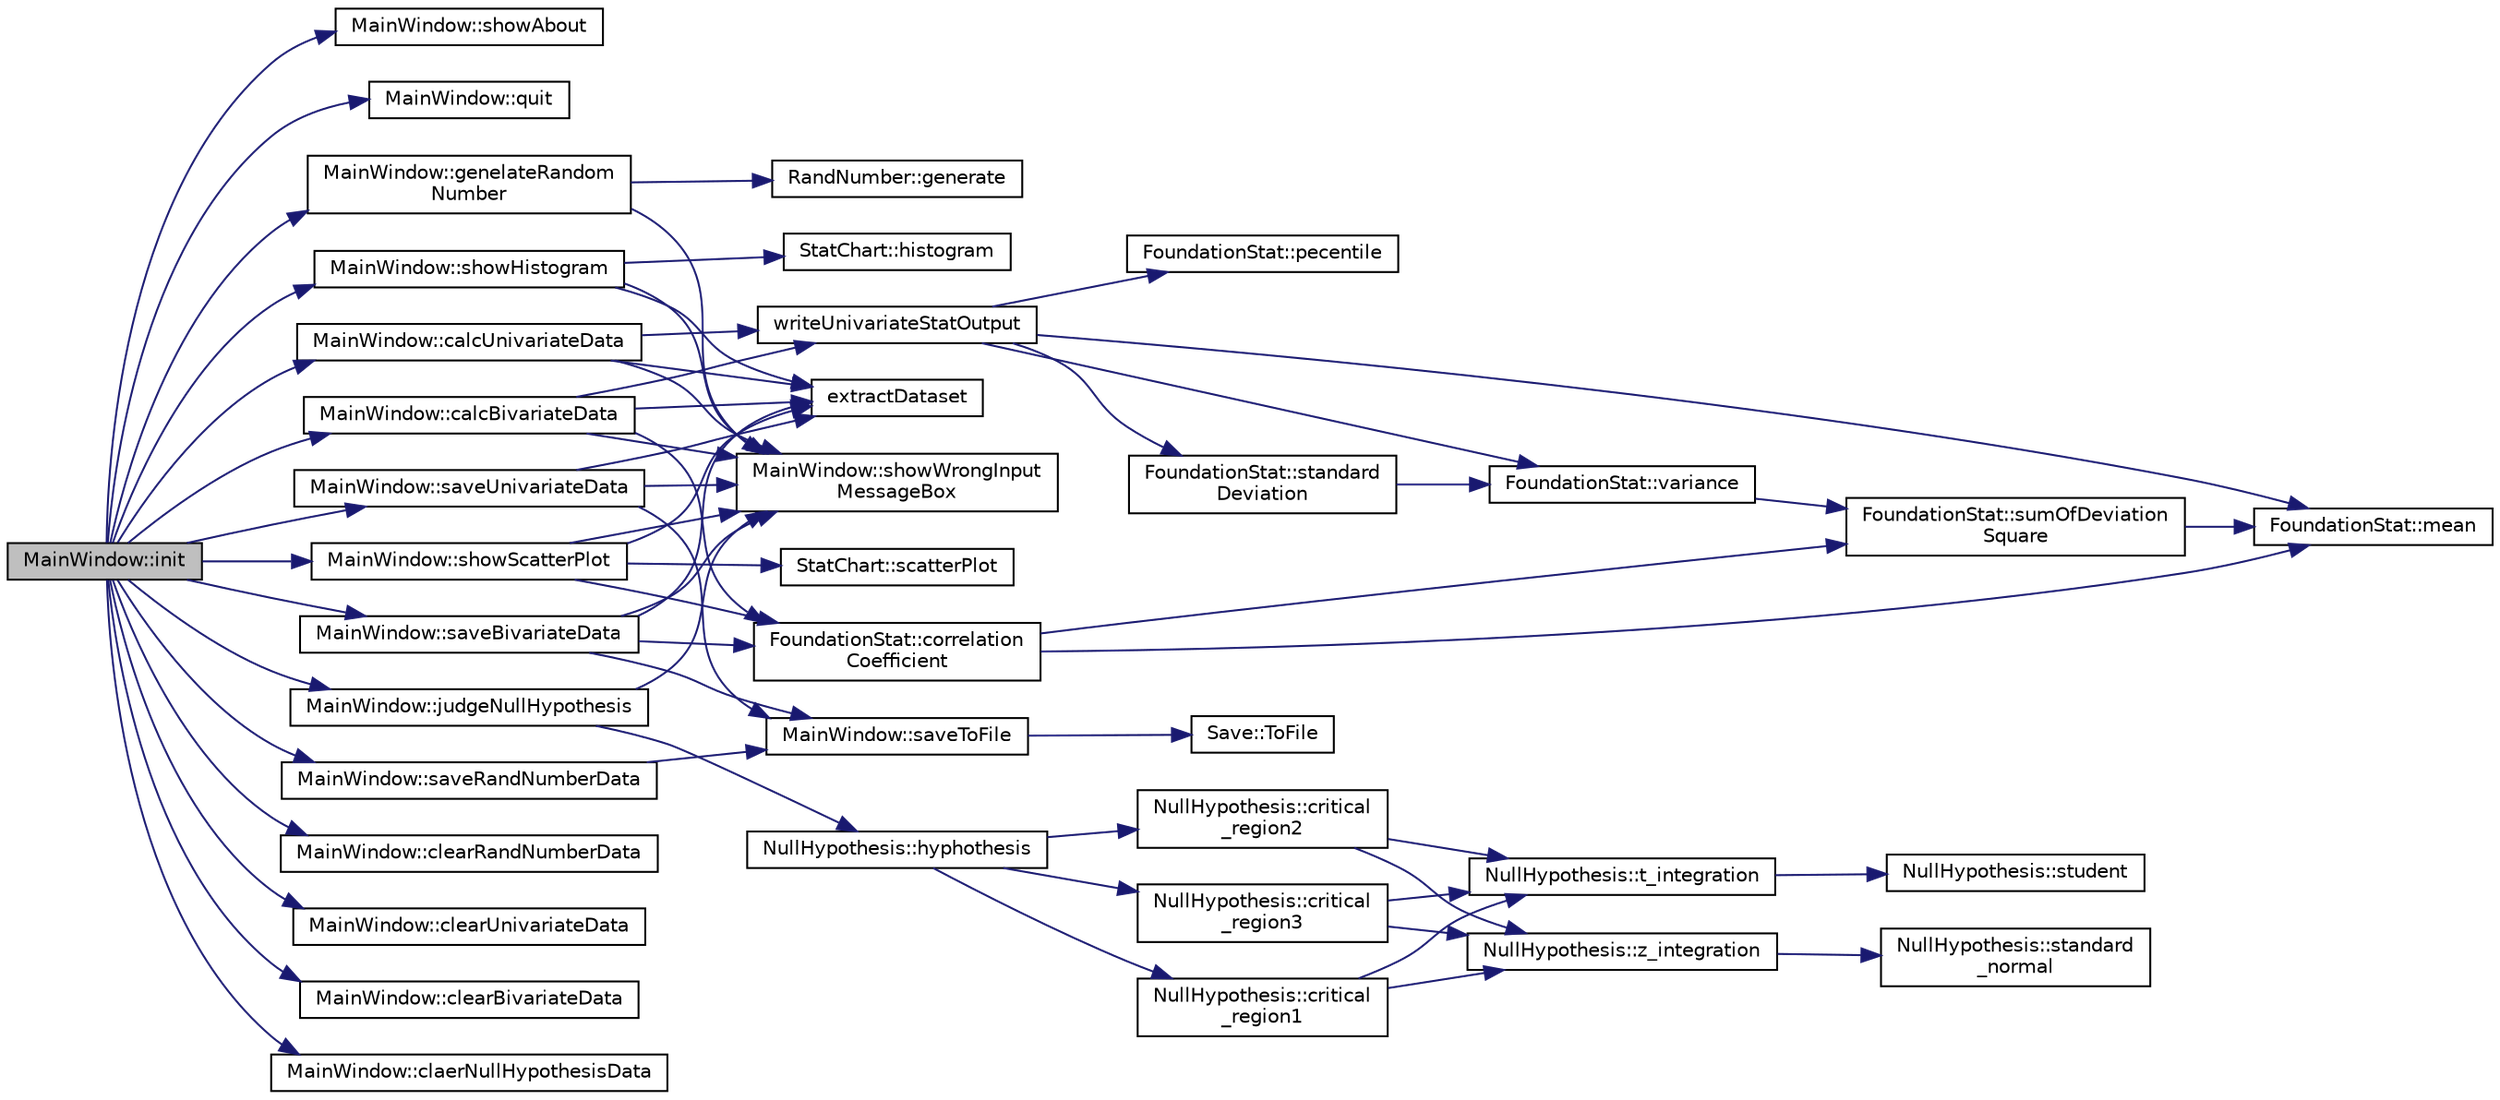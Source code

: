 digraph "MainWindow::init"
{
  bgcolor="transparent";
  edge [fontname="Helvetica",fontsize="10",labelfontname="Helvetica",labelfontsize="10"];
  node [fontname="Helvetica",fontsize="10",shape=record];
  rankdir="LR";
  Node89 [label="MainWindow::init",height=0.2,width=0.4,color="black", fillcolor="grey75", style="filled", fontcolor="black"];
  Node89 -> Node90 [color="midnightblue",fontsize="10",style="solid",fontname="Helvetica"];
  Node90 [label="MainWindow::showAbout",height=0.2,width=0.4,color="black",URL="$class_main_window.html#aa3aa0f3ce42e748b931d6211921ea197",tooltip="프로그램의 정보를 메시지박스로 출력합니다. "];
  Node89 -> Node91 [color="midnightblue",fontsize="10",style="solid",fontname="Helvetica"];
  Node91 [label="MainWindow::quit",height=0.2,width=0.4,color="black",URL="$class_main_window.html#a542a7527ced73b2c9bc14f8dc9661a66",tooltip="프로그램을 종료합니다. "];
  Node89 -> Node92 [color="midnightblue",fontsize="10",style="solid",fontname="Helvetica"];
  Node92 [label="MainWindow::genelateRandom\lNumber",height=0.2,width=0.4,color="black",URL="$class_main_window.html#a02558647ad7d371d5499604f2786e745",tooltip="난수를 생성하고 결과를 업데이트합니다. "];
  Node92 -> Node93 [color="midnightblue",fontsize="10",style="solid",fontname="Helvetica"];
  Node93 [label="RandNumber::generate",height=0.2,width=0.4,color="black",URL="$class_rand_number.html#ab713f0ef78330be54147ec3b6cba8b97",tooltip="난수를 생성합니다. "];
  Node92 -> Node94 [color="midnightblue",fontsize="10",style="solid",fontname="Helvetica"];
  Node94 [label="MainWindow::showWrongInput\lMessageBox",height=0.2,width=0.4,color="black",URL="$class_main_window.html#ab550cad5c29365827496dfe01bf5409b",tooltip="잘못된 입력에 대한 경고 메시지를 출력합니다. "];
  Node89 -> Node95 [color="midnightblue",fontsize="10",style="solid",fontname="Helvetica"];
  Node95 [label="MainWindow::clearRandNumberData",height=0.2,width=0.4,color="black",URL="$class_main_window.html#a78c31de83fb8b69dae8ef1377c31e845",tooltip="난수생성 관련 eidt컴포넌트를 초기화합니다. "];
  Node89 -> Node96 [color="midnightblue",fontsize="10",style="solid",fontname="Helvetica"];
  Node96 [label="MainWindow::saveRandNumberData",height=0.2,width=0.4,color="black",URL="$class_main_window.html#a305e69adc3b6a7217f7b91cf13e6a710",tooltip="생성된 난수들을 파일로 저장합니다. "];
  Node96 -> Node97 [color="midnightblue",fontsize="10",style="solid",fontname="Helvetica"];
  Node97 [label="MainWindow::saveToFile",height=0.2,width=0.4,color="black",URL="$class_main_window.html#a9ad7bdea1ad897bca9007f40b6cbee8f",tooltip="파일 다이얼로그를 사용하여 텍스트를 파일로 저장합니다. "];
  Node97 -> Node98 [color="midnightblue",fontsize="10",style="solid",fontname="Helvetica"];
  Node98 [label="Save::ToFile",height=0.2,width=0.4,color="black",URL="$class_save.html#aaa4104c8372e6d184c580a1933c0c03f",tooltip="텍스트를 새로운 파일을 생성하여 저장합니다. "];
  Node89 -> Node99 [color="midnightblue",fontsize="10",style="solid",fontname="Helvetica"];
  Node99 [label="MainWindow::showHistogram",height=0.2,width=0.4,color="black",URL="$class_main_window.html#a78cd940947897776c278f047ea058fbd",tooltip="기초통계량-일변량 데이터셋을 히스토그램으로 보여줍니다. "];
  Node99 -> Node100 [color="midnightblue",fontsize="10",style="solid",fontname="Helvetica"];
  Node100 [label="extractDataset",height=0.2,width=0.4,color="black",URL="$mainwindow_8cpp.html#aec57b33b02b04491b2c42bb7654bf203"];
  Node99 -> Node94 [color="midnightblue",fontsize="10",style="solid",fontname="Helvetica"];
  Node99 -> Node101 [color="midnightblue",fontsize="10",style="solid",fontname="Helvetica"];
  Node101 [label="StatChart::histogram",height=0.2,width=0.4,color="black",URL="$class_stat_chart.html#a053fe2e9fe5838a554a2059f2cc7e0ad",tooltip="일변량 데이터의 히스토그램을 qchart로 작성합니다. "];
  Node89 -> Node102 [color="midnightblue",fontsize="10",style="solid",fontname="Helvetica"];
  Node102 [label="MainWindow::calcUnivariateData",height=0.2,width=0.4,color="black",URL="$class_main_window.html#a755585c287dfb4d5d249617aa078b735",tooltip="기초통계량-일변량을 계산하고 결과를 업데이트합니다. "];
  Node102 -> Node100 [color="midnightblue",fontsize="10",style="solid",fontname="Helvetica"];
  Node102 -> Node94 [color="midnightblue",fontsize="10",style="solid",fontname="Helvetica"];
  Node102 -> Node103 [color="midnightblue",fontsize="10",style="solid",fontname="Helvetica"];
  Node103 [label="writeUnivariateStatOutput",height=0.2,width=0.4,color="black",URL="$mainwindow_8cpp.html#ad6ea94d56fce24b4902a9125c6f1077d"];
  Node103 -> Node104 [color="midnightblue",fontsize="10",style="solid",fontname="Helvetica"];
  Node104 [label="FoundationStat::mean",height=0.2,width=0.4,color="black",URL="$class_foundation_stat.html#a0068d0a7bb637401eecd032a0b6b9d0c",tooltip="평균을 계산합니다. "];
  Node103 -> Node105 [color="midnightblue",fontsize="10",style="solid",fontname="Helvetica"];
  Node105 [label="FoundationStat::variance",height=0.2,width=0.4,color="black",URL="$class_foundation_stat.html#a76b061157e3708956da97e2bf2b3b995",tooltip="분산을 계산합니다. "];
  Node105 -> Node106 [color="midnightblue",fontsize="10",style="solid",fontname="Helvetica"];
  Node106 [label="FoundationStat::sumOfDeviation\lSquare",height=0.2,width=0.4,color="black",URL="$class_foundation_stat.html#adb6d1e578071377cc62c1687cf990b3c",tooltip="편차 제곱의 합을 계산합니다. "];
  Node106 -> Node104 [color="midnightblue",fontsize="10",style="solid",fontname="Helvetica"];
  Node103 -> Node107 [color="midnightblue",fontsize="10",style="solid",fontname="Helvetica"];
  Node107 [label="FoundationStat::standard\lDeviation",height=0.2,width=0.4,color="black",URL="$class_foundation_stat.html#a42f16b75c9552115b8a3173ca25d90b8",tooltip="표준편차를 계산합니다. "];
  Node107 -> Node105 [color="midnightblue",fontsize="10",style="solid",fontname="Helvetica"];
  Node103 -> Node108 [color="midnightblue",fontsize="10",style="solid",fontname="Helvetica"];
  Node108 [label="FoundationStat::pecentile",height=0.2,width=0.4,color="black",URL="$class_foundation_stat.html#a024eb13afb0ba1a39eba910fae7e4cb7",tooltip="백분위수를 계산합니다. "];
  Node89 -> Node109 [color="midnightblue",fontsize="10",style="solid",fontname="Helvetica"];
  Node109 [label="MainWindow::clearUnivariateData",height=0.2,width=0.4,color="black",URL="$class_main_window.html#ad3b56b0edbb9f4f79dcf21205313fd58",tooltip="기초통계량-일변량 관련 edit컴포넌트를 초기화합니다. "];
  Node89 -> Node110 [color="midnightblue",fontsize="10",style="solid",fontname="Helvetica"];
  Node110 [label="MainWindow::saveUnivariateData",height=0.2,width=0.4,color="black",URL="$class_main_window.html#a3eb5d172add89e4119d886a02a9c50e0",tooltip="기초통계량-일변량 데이터와 계산 결과를 파일로 저장합니다. "];
  Node110 -> Node100 [color="midnightblue",fontsize="10",style="solid",fontname="Helvetica"];
  Node110 -> Node94 [color="midnightblue",fontsize="10",style="solid",fontname="Helvetica"];
  Node110 -> Node97 [color="midnightblue",fontsize="10",style="solid",fontname="Helvetica"];
  Node89 -> Node111 [color="midnightblue",fontsize="10",style="solid",fontname="Helvetica"];
  Node111 [label="MainWindow::showScatterPlot",height=0.2,width=0.4,color="black",URL="$class_main_window.html#a6a9f28aa107072bf6869c8b48f197fb8",tooltip="기초통계량-이변량 데이터셋을 산점도로 보여줍니다. "];
  Node111 -> Node100 [color="midnightblue",fontsize="10",style="solid",fontname="Helvetica"];
  Node111 -> Node112 [color="midnightblue",fontsize="10",style="solid",fontname="Helvetica"];
  Node112 [label="FoundationStat::correlation\lCoefficient",height=0.2,width=0.4,color="black",URL="$class_foundation_stat.html#a9f9167c67bdf4787f154cec387c06816",tooltip="상관계수를 계산합니다. "];
  Node112 -> Node104 [color="midnightblue",fontsize="10",style="solid",fontname="Helvetica"];
  Node112 -> Node106 [color="midnightblue",fontsize="10",style="solid",fontname="Helvetica"];
  Node111 -> Node94 [color="midnightblue",fontsize="10",style="solid",fontname="Helvetica"];
  Node111 -> Node113 [color="midnightblue",fontsize="10",style="solid",fontname="Helvetica"];
  Node113 [label="StatChart::scatterPlot",height=0.2,width=0.4,color="black",URL="$class_stat_chart.html#ae83b109d2fcaa93fa27003286c86a987",tooltip="이변량 데이터의 다중산점돌르 qchart로 작성합니다. "];
  Node89 -> Node114 [color="midnightblue",fontsize="10",style="solid",fontname="Helvetica"];
  Node114 [label="MainWindow::calcBivariateData",height=0.2,width=0.4,color="black",URL="$class_main_window.html#a3a7cfb0accf715e5f845ec4117c12222",tooltip="기초통계량-이변량을 계산하고 결과를 업데이트합니다. "];
  Node114 -> Node100 [color="midnightblue",fontsize="10",style="solid",fontname="Helvetica"];
  Node114 -> Node112 [color="midnightblue",fontsize="10",style="solid",fontname="Helvetica"];
  Node114 -> Node94 [color="midnightblue",fontsize="10",style="solid",fontname="Helvetica"];
  Node114 -> Node103 [color="midnightblue",fontsize="10",style="solid",fontname="Helvetica"];
  Node89 -> Node115 [color="midnightblue",fontsize="10",style="solid",fontname="Helvetica"];
  Node115 [label="MainWindow::clearBivariateData",height=0.2,width=0.4,color="black",URL="$class_main_window.html#ab1b5db0658008efb090663ab8a67f7c9",tooltip="기초통계량-이변량 관련 edit컴포넌트를 초기화합니다. "];
  Node89 -> Node116 [color="midnightblue",fontsize="10",style="solid",fontname="Helvetica"];
  Node116 [label="MainWindow::saveBivariateData",height=0.2,width=0.4,color="black",URL="$class_main_window.html#a95d7d5e12845353bf0c4ab810e962187",tooltip="기초통계량-이변량 데이터와 계산 결과를 파일로 저장합니다. "];
  Node116 -> Node100 [color="midnightblue",fontsize="10",style="solid",fontname="Helvetica"];
  Node116 -> Node112 [color="midnightblue",fontsize="10",style="solid",fontname="Helvetica"];
  Node116 -> Node94 [color="midnightblue",fontsize="10",style="solid",fontname="Helvetica"];
  Node116 -> Node97 [color="midnightblue",fontsize="10",style="solid",fontname="Helvetica"];
  Node89 -> Node117 [color="midnightblue",fontsize="10",style="solid",fontname="Helvetica"];
  Node117 [label="MainWindow::judgeNullHypothesis",height=0.2,width=0.4,color="black",URL="$class_main_window.html#ae57d21022fe4aa3bfe86434d129a78f1",tooltip="가설검증을 실행합니다. "];
  Node117 -> Node94 [color="midnightblue",fontsize="10",style="solid",fontname="Helvetica"];
  Node117 -> Node118 [color="midnightblue",fontsize="10",style="solid",fontname="Helvetica"];
  Node118 [label="NullHypothesis::hyphothesis",height=0.2,width=0.4,color="black",URL="$class_null_hypothesis.html#a180da3004e312f04ecad408ed72c359e",tooltip="가설검정을 수행합니다. "];
  Node118 -> Node119 [color="midnightblue",fontsize="10",style="solid",fontname="Helvetica"];
  Node119 [label="NullHypothesis::critical\l_region1",height=0.2,width=0.4,color="black",URL="$class_null_hypothesis.html#aab366022794f7b0c7dc4bad497824439",tooltip="critical_region1 "];
  Node119 -> Node120 [color="midnightblue",fontsize="10",style="solid",fontname="Helvetica"];
  Node120 [label="NullHypothesis::t_integration",height=0.2,width=0.4,color="black",URL="$class_null_hypothesis.html#a4e68aa128daae99c28f823a76880c0e7",tooltip="t_integration "];
  Node120 -> Node121 [color="midnightblue",fontsize="10",style="solid",fontname="Helvetica"];
  Node121 [label="NullHypothesis::student",height=0.2,width=0.4,color="black",URL="$class_null_hypothesis.html#ac2f7fea7c37aaa928ef8f2ef13250059",tooltip="student "];
  Node119 -> Node122 [color="midnightblue",fontsize="10",style="solid",fontname="Helvetica"];
  Node122 [label="NullHypothesis::z_integration",height=0.2,width=0.4,color="black",URL="$class_null_hypothesis.html#af96113404ab90237dead92cccf25bd5a",tooltip="z_integration "];
  Node122 -> Node123 [color="midnightblue",fontsize="10",style="solid",fontname="Helvetica"];
  Node123 [label="NullHypothesis::standard\l_normal",height=0.2,width=0.4,color="black",URL="$class_null_hypothesis.html#a4700d641cf47cb33fd053a9635510161",tooltip="standard_normal "];
  Node118 -> Node124 [color="midnightblue",fontsize="10",style="solid",fontname="Helvetica"];
  Node124 [label="NullHypothesis::critical\l_region2",height=0.2,width=0.4,color="black",URL="$class_null_hypothesis.html#a9e0b0a492ad47ecc4f83e8556ced3585",tooltip="critical_region2 "];
  Node124 -> Node120 [color="midnightblue",fontsize="10",style="solid",fontname="Helvetica"];
  Node124 -> Node122 [color="midnightblue",fontsize="10",style="solid",fontname="Helvetica"];
  Node118 -> Node125 [color="midnightblue",fontsize="10",style="solid",fontname="Helvetica"];
  Node125 [label="NullHypothesis::critical\l_region3",height=0.2,width=0.4,color="black",URL="$class_null_hypothesis.html#ae8f61ccce96e2d21add0241b3035f624",tooltip="critical_region3 "];
  Node125 -> Node120 [color="midnightblue",fontsize="10",style="solid",fontname="Helvetica"];
  Node125 -> Node122 [color="midnightblue",fontsize="10",style="solid",fontname="Helvetica"];
  Node89 -> Node126 [color="midnightblue",fontsize="10",style="solid",fontname="Helvetica"];
  Node126 [label="MainWindow::claerNullHypothesisData",height=0.2,width=0.4,color="black",URL="$class_main_window.html#ad2f29fb19f6cbe05a7d59e20f514009e",tooltip="가설검증 관련 edit컴포넌트를 초기화합니다. "];
}
